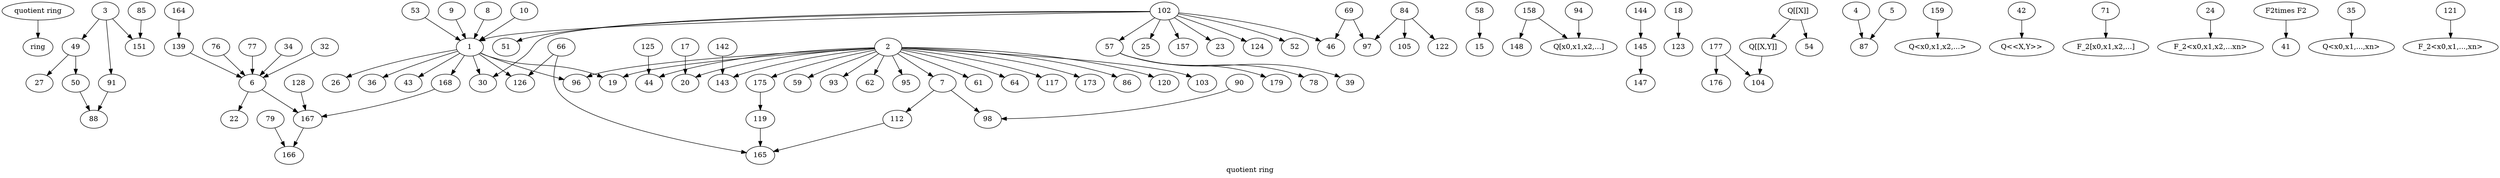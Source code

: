 digraph G {




  label = "quotient ring";
  "quotient ring" -> ring;
  // Existing
  49 -> 27
  53 -> 1
  79 -> 166
  90 -> 98
  119 -> 165
  164 -> 139
  168 -> 167
  175 -> 119

  // ADOPTED

  112 -> 165;
  49 -> 50;
  57 -> 78;
  58 -> 15; // modify 58 to be over Q
  91 -> 88;
  66 -> 165;
  69 -> 46;
  50 -> 88;
  7 -> 112;
  66 -> 126;
  84 -> 105;
  57 -> 39;
  158 -> 148;
  145 -> 147;
  125 -> 44;
  17 -> 20;
  142 -> 143; // specialize 142 and 143 to Q
  18 -> 123;
  139 -> 6;
  84 -> 122;
  6 -> 167;
  144 -> 145;
  84 -> 97;//specialize 97 to p=2
  69 -> 97;
  6 -> 22;
  76 -> 6;
  77 -> 6;
  167 -> 166;
  34 -> 6;
  85 -> 151; // 2-adic field quotient of adeles of Q?
  32 -> 6;
  177 -> 176;

  128 -> 167;
  177 -> 104;
  57 -> 179;

  // PROPOSED
  1 -> 36;
  2 -> 7;
  2 -> 61;
  2 -> 64;
  2 -> 175;
  2 -> 117;
  3 -> 49;
  7 -> 98;
  2 -> 173;
  3 -> 151; // reals quotient of adeles of Q?
  102 -> 25;
  102 -> 157;
  102 -> 23;
  102 -> 1;
  9 -> 1;
  8 -> 1;
  10 -> 1;
  102 -> 57;
  "Q[[X,Y]]"-> 104;
  "Q[[X]]" -> "Q[[X,Y]]";
  2 -> 44;
  4 -> 87;
  5 -> 87;
  2 -> 86;
  "Q[[X]]" -> 54//update 54 to Q
  102 -> 124;
  2 -> 120;
  102 -> 52;
  1 -> 168;
  159 -> "Q<x0,x1,x2,...>";
  2 -> 103;
  102 -> 51;
  1 -> 43;
  42 -> "Q<<X,Y>>"; //powerseries in noncommuting indeterminates
  2 -> 59;
  2 -> 93;
  1 -> 26;
  // make p=2 in Z/p^2 and then
  2 -> 62; //specialize 62 to Q
  94 -> "Q[x0,x1,x2,...]";// specialize 94 to Q
  158 -> "Q[x0,x1,x2,...]";

  71 -> "F_2[x0,x1,x2,...]";
  24 -> "F_2<x0,x1,x2,...xn>";
  1 -> 126;
  2 -> 20;
  "F2\times F2" -> 41;
  1 -> 19;
  2 -> 19;
  1 -> 30;
  102 -> 30;
  35 -> "Q<x0,x1,...,xn>";// specialize 35 to Q

  121 -> "F_2<x0,x1,...,xn>";//specialize 121 to F_2
  2 -> 143;
  102 -> 46;
  1 -> 96;
  2 -> 96;
  2 -> 95;
  3 -> 91;


}